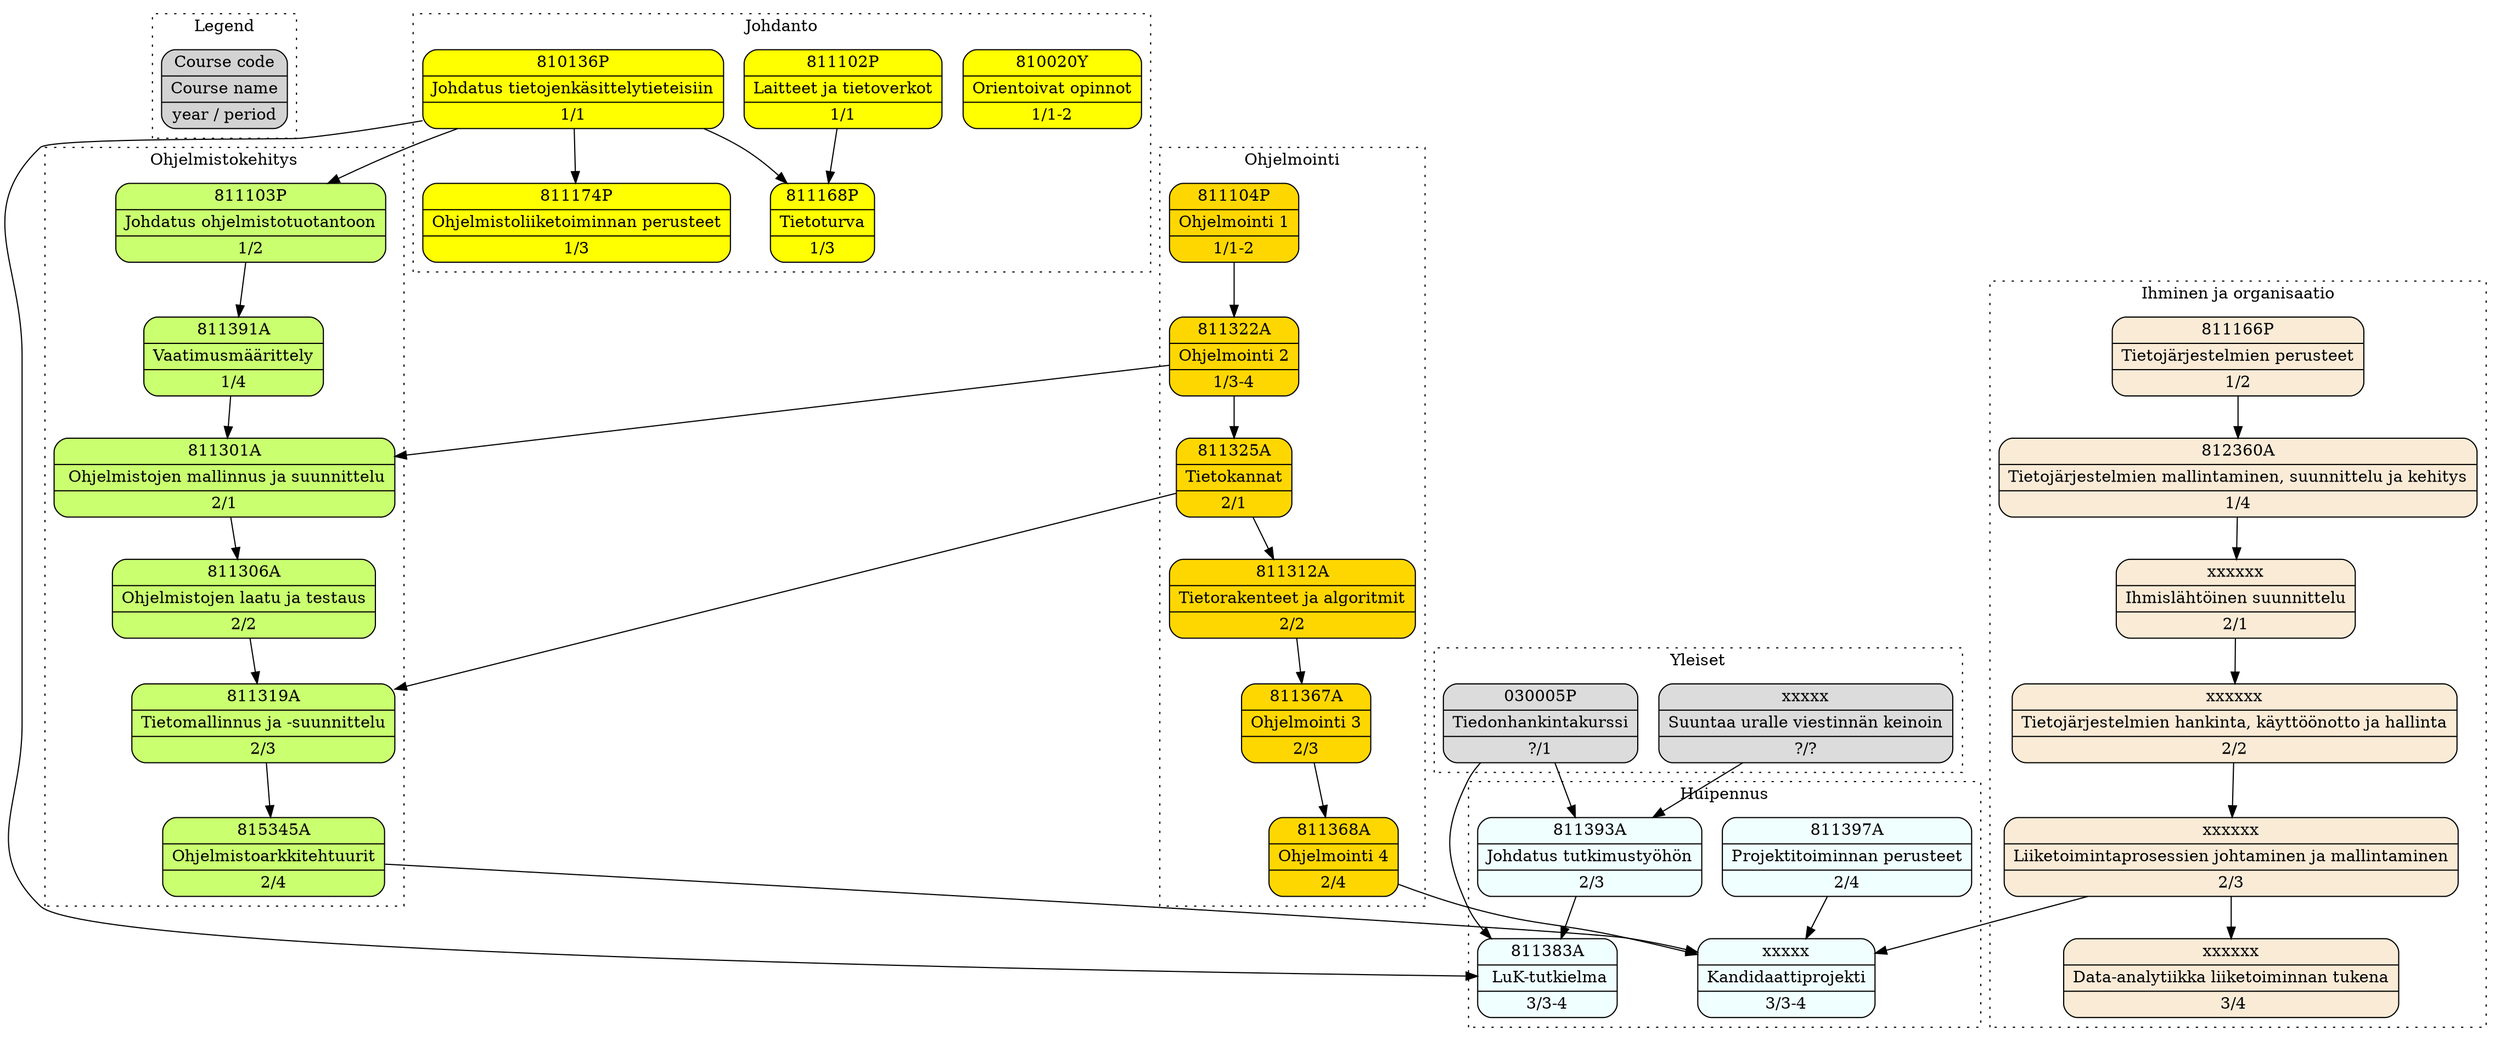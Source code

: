 digraph TOLLuK {
   node [shape=record, style="rounded,filled"]
   
   subgraph cluster_Legend {
      graph[style=dotted]
      label="Legend"
      legend [label="{ Course code | Course name | year / period }"]
   } 

   subgraph cluster_Yleiset {
      graph[style=dotted]
      label="Yleiset"
      node [fillcolor=gainsboro]
      c030005P [label="{ 030005P | Tiedonhankintakurssi | ?/1 }"]
      c0006 [label="{ xxxxx | Suuntaa uralle viestinnän keinoin | ?/? }"]
   }
   
   subgraph cluster_Johdanto {
      graph[style=dotted]
      label="Johdanto"
      node [fillcolor=yellow]
      c810020Y [label="{ 810020Y | Orientoivat opinnot | 1/1-2 }"]
      c810136P [label="{ 810136P | Johdatus tietojenkäsittelytieteisiin | 1/1 }"]
      c811168P [label="{ 811168P | Tietoturva | 1/3 }"]
      c811174P [label="{ 811174P | Ohjelmistoliiketoiminnan perusteet | 1/3 }"]
      c811102P [label="{ 811102P | Laitteet ja tietoverkot | 1/1 }"]

      c810136P -> c811168P
      c811102P -> c811168P
      c810136P -> c811174P
   }
   
   subgraph cluster_Ohjelmointi {
      graph[style=dotted]
      label="Ohjelmointi"
      node [fillcolor=gold1]
      c811104P [label="{ 811104P | Ohjelmointi 1 | 1/1-2 }"]
      c811322A [label="{ 811322A | Ohjelmointi 2 | 1/3-4 }"]
      c811325A [label="{ 811325A | Tietokannat | 2/1 }"]
      c811312A [label="{ 811312A | Tietorakenteet ja algoritmit | 2/2 }"]
      c811367A [label="{ 811367A | Ohjelmointi 3 | 2/3 }"]
      c811368A [label="{ 811368A | Ohjelmointi 4 | 2/4 }"]
      
      c811104P -> c811322A
      c811312A -> c811367A
      c811367A -> c811368A
      c811325A -> c811312A
      c811322A -> c811325A
   }
   
   subgraph cluster_Ohjelmistokehitys {
      graph[style=dotted]
      label="Ohjelmistokehitys"
      node [fillcolor=darkolivegreen1]
      c811103P [label="{ 811103P | Johdatus ohjelmistotuotantoon | 1/2 }"]
      c811391A [label="{ 811391A | Vaatimusmäärittely | 1/4 }"]
      c811301A [label="{ 811301A | Ohjelmistojen mallinnus ja suunnittelu | 2/1 }"]
      c811306A [label="{ 811306A | Ohjelmistojen laatu ja testaus | 2/2 }"]
      c811319A [label="{ 811319A | Tietomallinnus ja -suunnittelu | 2/3 }"]
      c815345A [label="{ 815345A | Ohjelmistoarkkitehtuurit | 2/4 }"]
      
      c810136P -> c811103P
      c811103P -> c811391A
      c811391A -> c811301A
      c811322A -> c811301A
      c811301A -> c811306A
      c811306A -> c811319A
      c811325A -> c811319A
      c811319A -> c815345A
   }
   
   subgraph cluster_IhminenOrganisaatio {
      graph[style=dotted]
      label="Ihminen ja organisaatio"
      node [fillcolor=antiquewhite]
      c811166P [label="{ 811166P | Tietojärjestelmien perusteet | 1/2 }"]
      c812360A [label="{ 812360A | Tietojärjestelmien mallintaminen, suunnittelu ja kehitys | 1/4 }"]
      c0001 [label="{ xxxxxx | Ihmislähtöinen suunnittelu | 2/1 }"]
      c0002 [label="{ xxxxxx | Tietojärjestelmien hankinta, käyttöönotto ja hallinta | 2/2 }"]
      c0003 [label="{ xxxxxx | Liiketoimintaprosessien johtaminen ja mallintaminen | 2/3 }"]
      c0004 [label="{ xxxxxx | Data-analytiikka liiketoiminnan tukena | 3/4 }"]      

      c811166P -> c812360A
      c812360A -> c0001
      c0001 -> c0002
      c0002 -> c0003
      c0003 -> c0004
   }
   
   subgraph cluster_Huipennus {
      graph[style=dotted]
      label="Huipennus"
      node [fillcolor=azure]
      c811397A [label="{ 811397A | Projektitoiminnan perusteet | 2/4 }"]
      c0005 [label="{ xxxxx | Kandidaattiprojekti | 3/3-4 }"]
      c811393A [label="{ 811393A | Johdatus tutkimustyöhön | 2/3 }"]
      c811383A [label="{ 811383A | LuK-tutkielma | 3/3-4 }"]
   
      c030005P -> c811393A
      c0006 -> c811393A
      c811393A -> c811383A
      c030005P -> c811383A
      c810136P -> c811383A
      c811397A -> c0005
      c815345A -> c0005
      c811368A -> c0005
      c0003 -> c0005
   }
   
}

